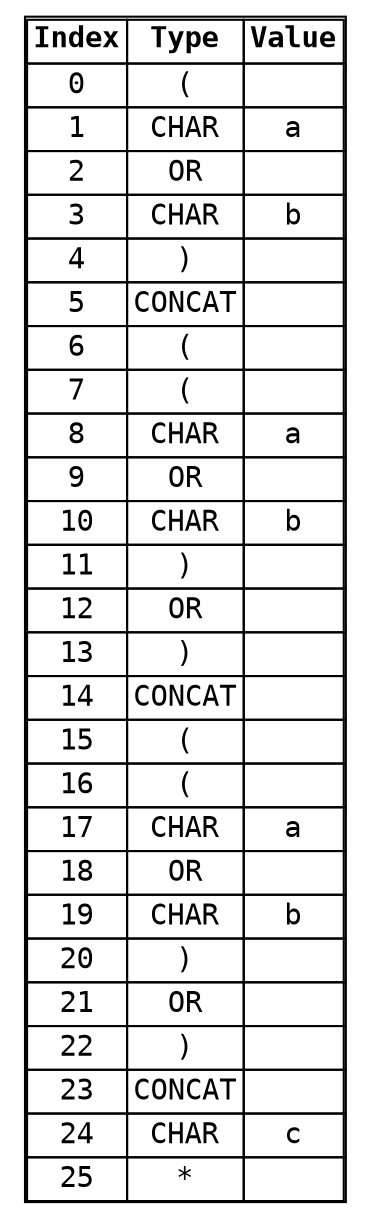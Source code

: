 digraph Tokens {
  node [shape=none, fontname="monospace"];
  tokens [label=<
    <TABLE BORDER="1" CELLBORDER="1" CELLSPACING="0">
      <TR><TD><B>Index</B></TD><TD><B>Type</B></TD><TD><B>Value</B></TD></TR>
      <TR><TD>0</TD><TD>(</TD><TD></TD></TR>
      <TR><TD>1</TD><TD>CHAR</TD><TD>a</TD></TR>
      <TR><TD>2</TD><TD>OR</TD><TD></TD></TR>
      <TR><TD>3</TD><TD>CHAR</TD><TD>b</TD></TR>
      <TR><TD>4</TD><TD>)</TD><TD></TD></TR>
      <TR><TD>5</TD><TD>CONCAT</TD><TD></TD></TR>
      <TR><TD>6</TD><TD>(</TD><TD></TD></TR>
      <TR><TD>7</TD><TD>(</TD><TD></TD></TR>
      <TR><TD>8</TD><TD>CHAR</TD><TD>a</TD></TR>
      <TR><TD>9</TD><TD>OR</TD><TD></TD></TR>
      <TR><TD>10</TD><TD>CHAR</TD><TD>b</TD></TR>
      <TR><TD>11</TD><TD>)</TD><TD></TD></TR>
      <TR><TD>12</TD><TD>OR</TD><TD></TD></TR>
      <TR><TD>13</TD><TD>)</TD><TD></TD></TR>
      <TR><TD>14</TD><TD>CONCAT</TD><TD></TD></TR>
      <TR><TD>15</TD><TD>(</TD><TD></TD></TR>
      <TR><TD>16</TD><TD>(</TD><TD></TD></TR>
      <TR><TD>17</TD><TD>CHAR</TD><TD>a</TD></TR>
      <TR><TD>18</TD><TD>OR</TD><TD></TD></TR>
      <TR><TD>19</TD><TD>CHAR</TD><TD>b</TD></TR>
      <TR><TD>20</TD><TD>)</TD><TD></TD></TR>
      <TR><TD>21</TD><TD>OR</TD><TD></TD></TR>
      <TR><TD>22</TD><TD>)</TD><TD></TD></TR>
      <TR><TD>23</TD><TD>CONCAT</TD><TD></TD></TR>
      <TR><TD>24</TD><TD>CHAR</TD><TD>c</TD></TR>
      <TR><TD>25</TD><TD>*</TD><TD></TD></TR>
    </TABLE>
  >];
}
